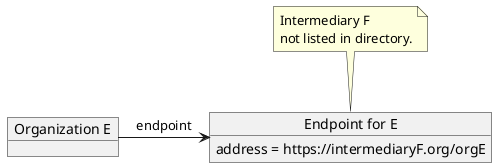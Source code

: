 @startuml
hide footbox

object "Organization E" as OrganizationE
object "Endpoint for E" as EndpointE
EndpointE : address = https://intermediaryF.org/orgE

OrganizationE -> EndpointE : endpoint
note "Intermediary F\nnot listed in directory." as N1
N1 .. EndpointE

@enduml
